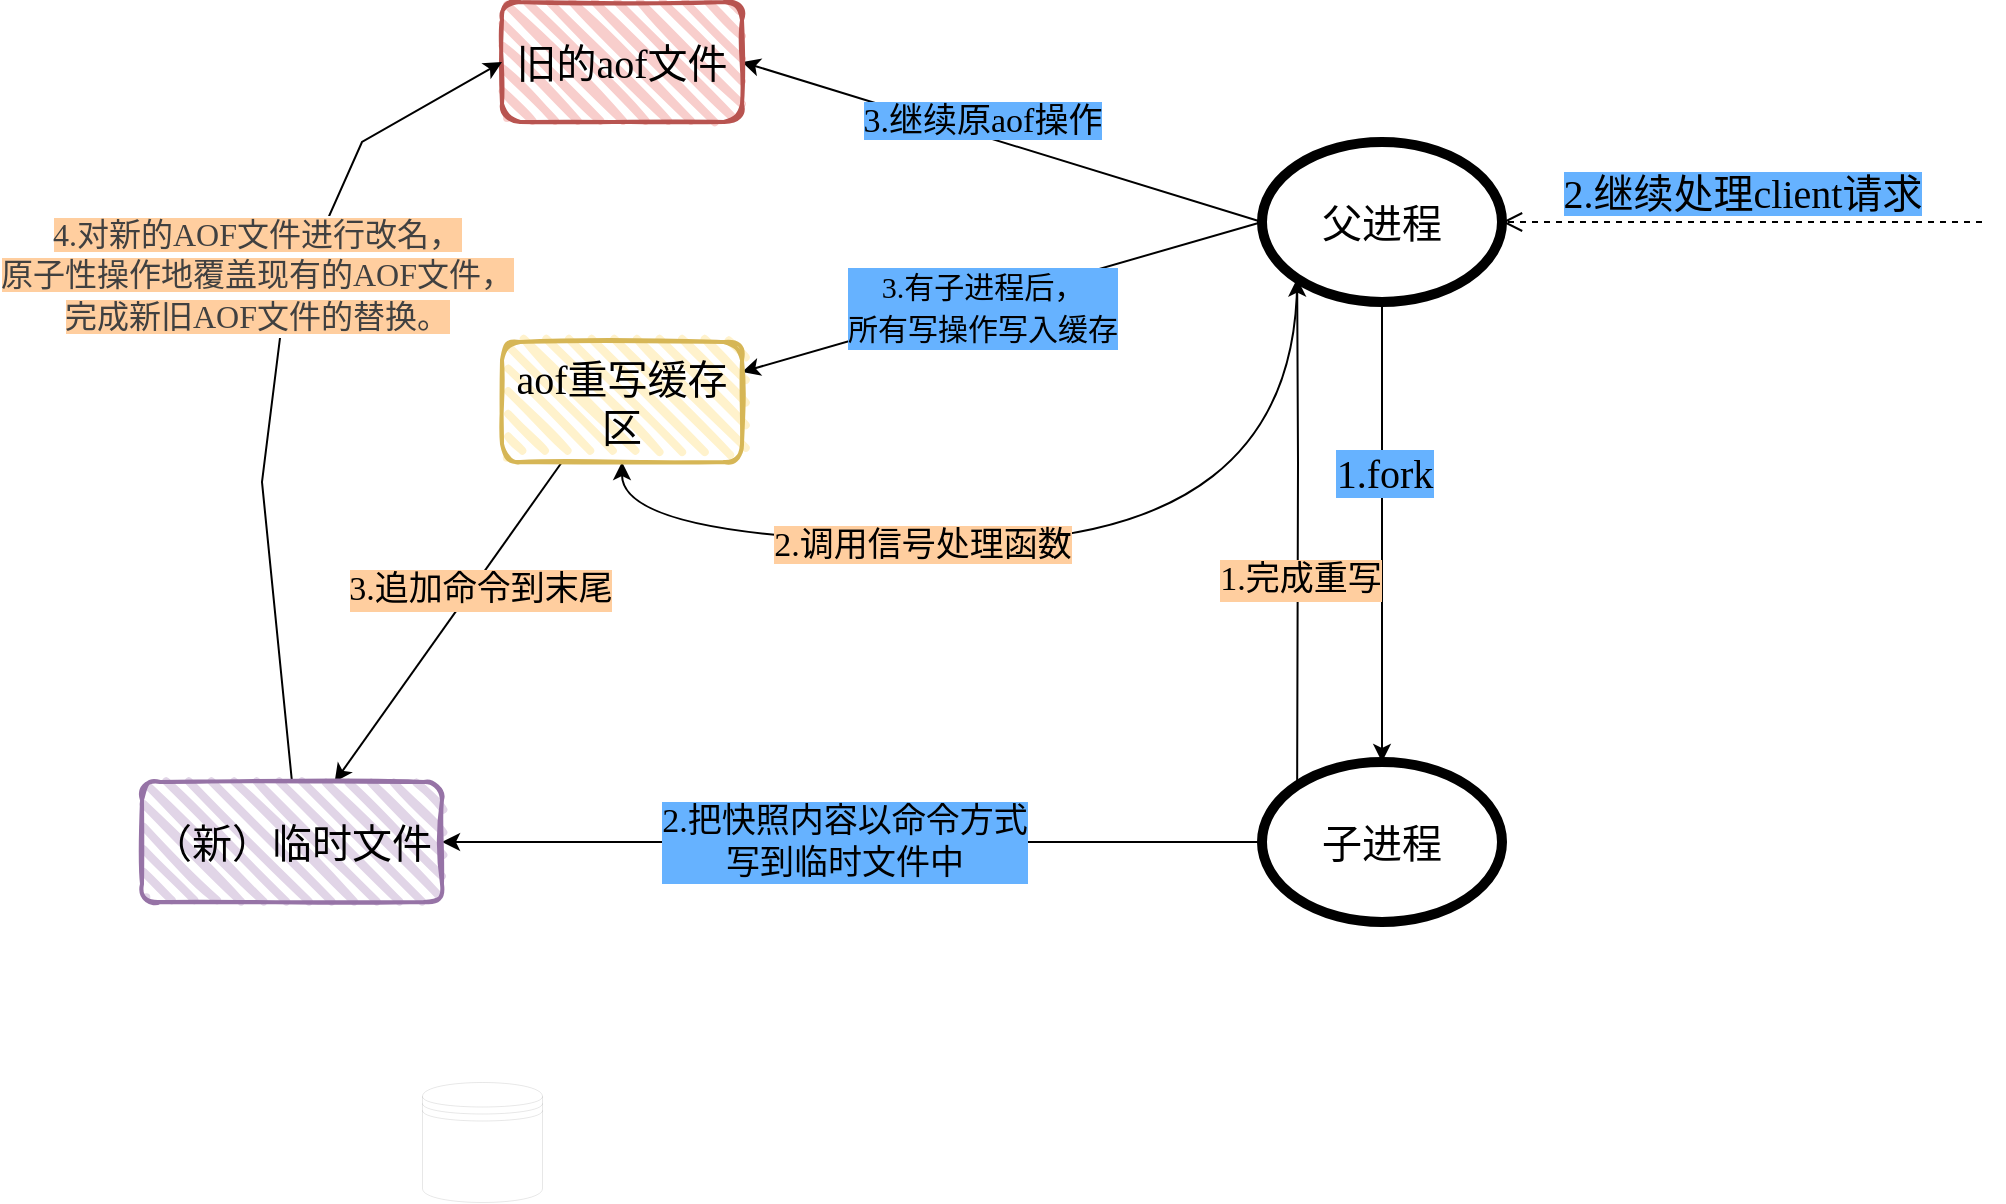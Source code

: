 <mxfile version="15.2.9" type="github">
  <diagram id="TGQ3_KodqNLmdU-teGlT" name="第 1 页">
    <mxGraphModel dx="1422" dy="762" grid="1" gridSize="10" guides="1" tooltips="1" connect="1" arrows="1" fold="1" page="1" pageScale="1" pageWidth="1169" pageHeight="827" math="0" shadow="0">
      <root>
        <mxCell id="0" />
        <mxCell id="1" parent="0" />
        <mxCell id="YdQVYFNw6rNRHkDgGMQC-7" value="" style="shape=datastore;whiteSpace=wrap;html=1;fontFamily=Comic Sans MS;fontSize=18;strokeWidth=0;" vertex="1" parent="1">
          <mxGeometry x="220" y="630" width="60" height="60" as="geometry" />
        </mxCell>
        <mxCell id="YdQVYFNw6rNRHkDgGMQC-22" style="edgeStyle=none;rounded=0;orthogonalLoop=1;jettySize=auto;html=1;exitX=0.5;exitY=1;exitDx=0;exitDy=0;fontFamily=Comic Sans MS;fontSize=20;fillColor=#66B2FF;" edge="1" parent="1" source="YdQVYFNw6rNRHkDgGMQC-20" target="YdQVYFNw6rNRHkDgGMQC-21">
          <mxGeometry relative="1" as="geometry" />
        </mxCell>
        <mxCell id="YdQVYFNw6rNRHkDgGMQC-24" value="1.fork" style="edgeLabel;html=1;align=center;verticalAlign=middle;resizable=0;points=[];fontSize=20;fontFamily=Comic Sans MS;labelBackgroundColor=#66B2FF;" vertex="1" connectable="0" parent="YdQVYFNw6rNRHkDgGMQC-22">
          <mxGeometry x="-0.267" y="1" relative="1" as="geometry">
            <mxPoint as="offset" />
          </mxGeometry>
        </mxCell>
        <mxCell id="YdQVYFNw6rNRHkDgGMQC-26" style="edgeStyle=none;rounded=0;orthogonalLoop=1;jettySize=auto;html=1;exitX=0;exitY=0.5;exitDx=0;exitDy=0;fontFamily=Comic Sans MS;fontSize=20;fillColor=#66B2FF;entryX=1;entryY=0.5;entryDx=0;entryDy=0;" edge="1" parent="1" source="YdQVYFNw6rNRHkDgGMQC-20" target="YdQVYFNw6rNRHkDgGMQC-27">
          <mxGeometry relative="1" as="geometry">
            <mxPoint x="470" y="150" as="targetPoint" />
          </mxGeometry>
        </mxCell>
        <mxCell id="YdQVYFNw6rNRHkDgGMQC-30" style="edgeStyle=none;rounded=0;orthogonalLoop=1;jettySize=auto;html=1;exitX=0;exitY=0.5;exitDx=0;exitDy=0;entryX=1;entryY=0.25;entryDx=0;entryDy=0;fontFamily=Comic Sans MS;fontSize=20;fillColor=#66B2FF;" edge="1" parent="1" source="YdQVYFNw6rNRHkDgGMQC-20" target="YdQVYFNw6rNRHkDgGMQC-28">
          <mxGeometry relative="1" as="geometry" />
        </mxCell>
        <mxCell id="YdQVYFNw6rNRHkDgGMQC-40" value="&lt;font style=&quot;font-size: 15px&quot;&gt;3.有子进程后，&lt;br&gt;所有写操作写入缓存&lt;/font&gt;" style="edgeLabel;html=1;align=center;verticalAlign=middle;resizable=0;points=[];fontSize=17;fontFamily=Comic Sans MS;labelBackgroundColor=#66B2FF;" vertex="1" connectable="0" parent="YdQVYFNw6rNRHkDgGMQC-30">
          <mxGeometry x="0.088" y="2" relative="1" as="geometry">
            <mxPoint as="offset" />
          </mxGeometry>
        </mxCell>
        <mxCell id="YdQVYFNw6rNRHkDgGMQC-51" style="edgeStyle=orthogonalEdgeStyle;curved=1;rounded=0;orthogonalLoop=1;jettySize=auto;html=1;exitX=0;exitY=1;exitDx=0;exitDy=0;entryX=0.5;entryY=1;entryDx=0;entryDy=0;labelBackgroundColor=#FFCE9F;fontFamily=Comic Sans MS;fontSize=17;fontColor=none;fillColor=#66B2FF;" edge="1" parent="1" source="YdQVYFNw6rNRHkDgGMQC-20" target="YdQVYFNw6rNRHkDgGMQC-28">
          <mxGeometry relative="1" as="geometry">
            <Array as="points">
              <mxPoint x="658" y="360" />
              <mxPoint x="320" y="360" />
            </Array>
          </mxGeometry>
        </mxCell>
        <mxCell id="YdQVYFNw6rNRHkDgGMQC-52" value="&lt;span style=&quot;background-color: rgb(255 , 206 , 159)&quot;&gt;2.调用信号处理函数&lt;/span&gt;" style="edgeLabel;html=1;align=center;verticalAlign=middle;resizable=0;points=[];fontSize=17;fontFamily=Comic Sans MS;fontColor=none;" vertex="1" connectable="0" parent="YdQVYFNw6rNRHkDgGMQC-51">
          <mxGeometry x="0.254" y="2" relative="1" as="geometry">
            <mxPoint as="offset" />
          </mxGeometry>
        </mxCell>
        <mxCell id="YdQVYFNw6rNRHkDgGMQC-20" value="父进程" style="ellipse;whiteSpace=wrap;html=1;fontFamily=Comic Sans MS;fontSize=20;strokeWidth=5;gradientColor=none;" vertex="1" parent="1">
          <mxGeometry x="640" y="160" width="120" height="80" as="geometry" />
        </mxCell>
        <mxCell id="YdQVYFNw6rNRHkDgGMQC-33" style="edgeStyle=none;rounded=0;orthogonalLoop=1;jettySize=auto;html=1;exitX=0;exitY=0.5;exitDx=0;exitDy=0;entryX=1;entryY=0.5;entryDx=0;entryDy=0;fontFamily=Comic Sans MS;fontSize=20;fillColor=#66B2FF;" edge="1" parent="1" source="YdQVYFNw6rNRHkDgGMQC-21" target="YdQVYFNw6rNRHkDgGMQC-32">
          <mxGeometry relative="1" as="geometry" />
        </mxCell>
        <mxCell id="YdQVYFNw6rNRHkDgGMQC-34" value="&lt;div style=&quot;font-size: 17px&quot;&gt;&lt;span style=&quot;font-size: 17px&quot;&gt;2.把快照内容以命令方式&lt;/span&gt;&lt;/div&gt;&lt;div style=&quot;font-size: 17px&quot;&gt;&lt;span style=&quot;font-size: 17px&quot;&gt;写到临时文件中&lt;/span&gt;&lt;/div&gt;" style="edgeLabel;html=1;align=center;verticalAlign=middle;resizable=0;points=[];fontSize=17;fontFamily=Comic Sans MS;labelBackgroundColor=#66B2FF;" vertex="1" connectable="0" parent="YdQVYFNw6rNRHkDgGMQC-33">
          <mxGeometry x="0.1" y="-2" relative="1" as="geometry">
            <mxPoint x="16" y="2" as="offset" />
          </mxGeometry>
        </mxCell>
        <mxCell id="YdQVYFNw6rNRHkDgGMQC-38" style="edgeStyle=none;rounded=0;orthogonalLoop=1;jettySize=auto;html=1;exitX=0;exitY=0;exitDx=0;exitDy=0;entryX=0;entryY=1;entryDx=0;entryDy=0;fontFamily=Comic Sans MS;fontSize=17;fillColor=#66B2FF;" edge="1" parent="1" source="YdQVYFNw6rNRHkDgGMQC-21" target="YdQVYFNw6rNRHkDgGMQC-20">
          <mxGeometry relative="1" as="geometry">
            <Array as="points">
              <mxPoint x="658" y="320" />
            </Array>
          </mxGeometry>
        </mxCell>
        <mxCell id="YdQVYFNw6rNRHkDgGMQC-39" value="1.完成重写" style="edgeLabel;html=1;align=center;verticalAlign=middle;resizable=0;points=[];fontSize=17;fontFamily=Comic Sans MS;labelBackgroundColor=#FFCE9F;" vertex="1" connectable="0" parent="YdQVYFNw6rNRHkDgGMQC-38">
          <mxGeometry x="-0.192" y="-1" relative="1" as="geometry">
            <mxPoint as="offset" />
          </mxGeometry>
        </mxCell>
        <mxCell id="YdQVYFNw6rNRHkDgGMQC-21" value="子进程" style="ellipse;whiteSpace=wrap;html=1;fontFamily=Comic Sans MS;fontSize=20;strokeWidth=5;gradientColor=none;" vertex="1" parent="1">
          <mxGeometry x="640" y="470" width="120" height="80" as="geometry" />
        </mxCell>
        <mxCell id="YdQVYFNw6rNRHkDgGMQC-25" value="&lt;span style=&quot;background-color: rgb(102 , 178 , 255)&quot;&gt;2.继续处理client请求&lt;/span&gt;" style="html=1;verticalAlign=bottom;endArrow=open;dashed=1;endSize=8;fontFamily=Comic Sans MS;fontSize=20;fillColor=#66B2FF;" edge="1" parent="1">
          <mxGeometry relative="1" as="geometry">
            <mxPoint x="1000" y="200" as="sourcePoint" />
            <mxPoint x="760" y="200" as="targetPoint" />
          </mxGeometry>
        </mxCell>
        <mxCell id="YdQVYFNw6rNRHkDgGMQC-27" value="旧的aof文件" style="rounded=1;whiteSpace=wrap;html=1;strokeWidth=2;fillWeight=4;hachureGap=8;hachureAngle=45;fillColor=#f8cecc;sketch=1;fontFamily=Comic Sans MS;fontSize=20;strokeColor=#b85450;" vertex="1" parent="1">
          <mxGeometry x="260" y="90" width="120" height="60" as="geometry" />
        </mxCell>
        <mxCell id="YdQVYFNw6rNRHkDgGMQC-35" style="edgeStyle=none;rounded=0;orthogonalLoop=1;jettySize=auto;html=1;exitX=0.25;exitY=1;exitDx=0;exitDy=0;fontFamily=Comic Sans MS;fontSize=17;fillColor=#66B2FF;" edge="1" parent="1" source="YdQVYFNw6rNRHkDgGMQC-28" target="YdQVYFNw6rNRHkDgGMQC-32">
          <mxGeometry relative="1" as="geometry" />
        </mxCell>
        <mxCell id="YdQVYFNw6rNRHkDgGMQC-36" value="3.追加命令到末尾" style="edgeLabel;html=1;align=center;verticalAlign=middle;resizable=0;points=[];fontSize=17;fontFamily=Comic Sans MS;labelBackgroundColor=#FFCE9F;" vertex="1" connectable="0" parent="YdQVYFNw6rNRHkDgGMQC-35">
          <mxGeometry x="-0.23" y="3" relative="1" as="geometry">
            <mxPoint as="offset" />
          </mxGeometry>
        </mxCell>
        <mxCell id="YdQVYFNw6rNRHkDgGMQC-28" value="aof重写缓存区" style="rounded=1;whiteSpace=wrap;html=1;strokeWidth=2;fillWeight=4;hachureGap=8;hachureAngle=45;fillColor=#fff2cc;sketch=1;fontFamily=Comic Sans MS;fontSize=20;strokeColor=#d6b656;" vertex="1" parent="1">
          <mxGeometry x="260" y="260" width="120" height="60" as="geometry" />
        </mxCell>
        <mxCell id="YdQVYFNw6rNRHkDgGMQC-37" style="edgeStyle=none;rounded=0;orthogonalLoop=1;jettySize=auto;html=1;exitX=0.5;exitY=0;exitDx=0;exitDy=0;entryX=0;entryY=0.5;entryDx=0;entryDy=0;fontFamily=Comic Sans MS;fontSize=17;fillColor=#66B2FF;" edge="1" parent="1" source="YdQVYFNw6rNRHkDgGMQC-32" target="YdQVYFNw6rNRHkDgGMQC-27">
          <mxGeometry relative="1" as="geometry">
            <Array as="points">
              <mxPoint x="140" y="330" />
              <mxPoint x="150" y="250" />
              <mxPoint x="190" y="160" />
            </Array>
          </mxGeometry>
        </mxCell>
        <mxCell id="YdQVYFNw6rNRHkDgGMQC-47" value="&lt;span style=&quot;color: rgb(64 , 64 , 64) ; font-size: 16px ; background-color: rgb(255 , 206 , 159)&quot;&gt;4.对新的AOF文件进行改名，&lt;br&gt;原子性操作地覆盖现有的AOF文件，&lt;br&gt;完成新旧AOF文件的替换。&lt;/span&gt;" style="edgeLabel;html=1;align=center;verticalAlign=middle;resizable=0;points=[];fontSize=17;fontFamily=Comic Sans MS;fontColor=none;" vertex="1" connectable="0" parent="YdQVYFNw6rNRHkDgGMQC-37">
          <mxGeometry x="0.215" y="4" relative="1" as="geometry">
            <mxPoint x="-17" y="-5" as="offset" />
          </mxGeometry>
        </mxCell>
        <mxCell id="YdQVYFNw6rNRHkDgGMQC-32" value="（新）临时文件" style="rounded=1;whiteSpace=wrap;html=1;strokeWidth=2;fillWeight=4;hachureGap=8;hachureAngle=45;fillColor=#e1d5e7;sketch=1;fontFamily=Comic Sans MS;fontSize=20;strokeColor=#9673a6;" vertex="1" parent="1">
          <mxGeometry x="80" y="480" width="150" height="60" as="geometry" />
        </mxCell>
        <mxCell id="YdQVYFNw6rNRHkDgGMQC-43" value="&lt;span style=&quot;background-color: rgb(102 , 178 , 255)&quot;&gt;3.继续原aof操作&lt;/span&gt;" style="text;html=1;align=center;verticalAlign=middle;resizable=0;points=[];autosize=1;strokeColor=none;fillColor=none;fontSize=17;fontFamily=Comic Sans MS;fontColor=none;" vertex="1" parent="1">
          <mxGeometry x="430" y="135" width="140" height="30" as="geometry" />
        </mxCell>
      </root>
    </mxGraphModel>
  </diagram>
</mxfile>
